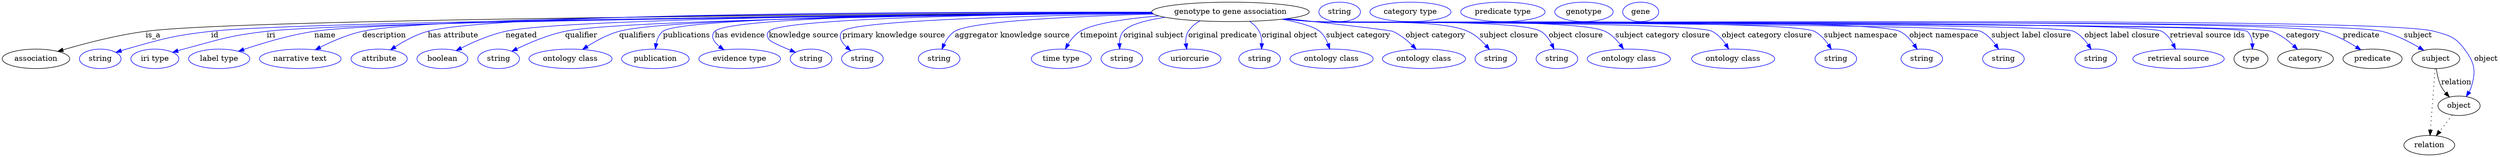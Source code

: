 digraph {
	graph [bb="0,0,4615.4,283"];
	node [label="\N"];
	"genotype to gene association"	[height=0.5,
		label="genotype to gene association",
		pos="2270.4,265",
		width=4.0441];
	association	[height=0.5,
		pos="62.394,178",
		width=1.7332];
	"genotype to gene association" -> association	[label=is_a,
		lp="279.39,221.5",
		pos="e,102.71,191.77 2125.1,263.34 1695.2,261.14 447.77,252.75 265.39,229 212.36,222.09 153.12,206.57 112.39,194.64"];
	id	[color=blue,
		height=0.5,
		label=string,
		pos="181.39,178",
		width=1.0652];
	"genotype to gene association" -> id	[color=blue,
		label=id,
		lp="393.39,221.5",
		pos="e,210.39,189.97 2125.6,262.88 1714.1,259.49 556.95,248.33 386.39,229 315.55,220.97 298.04,215.28 229.39,196 226.29,195.13 223.09,\
194.16 219.89,193.14",
		style=solid];
	iri	[color=blue,
		height=0.5,
		label="iri type",
		pos="282.39,178",
		width=1.2277];
	"genotype to gene association" -> iri	[color=blue,
		label=iri,
		lp="496.39,221.5",
		pos="e,315.33,190.11 2125.7,262.76 1729.9,259.15 648.6,247.67 488.39,229 419.3,220.95 402.59,213.98 335.39,196 332.03,195.1 328.55,194.11 \
325.07,193.09",
		style=solid];
	name	[color=blue,
		height=0.5,
		label="label type",
		pos="401.39,178",
		width=1.5707];
	"genotype to gene association" -> name	[color=blue,
		label=name,
		lp="596.39,221.5",
		pos="e,436.99,192.1 2125.6,263.14 1743.4,260.58 727.06,251.69 576.39,229 531.46,222.23 481.79,207.29 446.88,195.49",
		style=solid];
	description	[color=blue,
		height=0.5,
		label="narrative text",
		pos="551.39,178",
		width=2.0943];
	"genotype to gene association" -> description	[color=blue,
		label=description,
		lp="704.89,221.5",
		pos="e,579.12,194.99 2124.9,264.09 1756.2,263.85 804.37,260.18 664.39,229 637.76,223.07 609.7,210.69 588.21,199.73",
		style=solid];
	"has attribute"	[color=blue,
		height=0.5,
		label=attribute,
		pos="696.39,178",
		width=1.4443];
	"genotype to gene association" -> "has attribute"	[color=blue,
		label="has attribute",
		lp="832.39,221.5",
		pos="e,717.39,194.73 2124.6,264.57 1775.7,265.35 911.92,263.71 785.39,229 764.2,223.19 742.65,211.27 726.06,200.53",
		style=solid];
	negated	[color=blue,
		height=0.5,
		label=boolean,
		pos="813.39,178",
		width=1.2999];
	"genotype to gene association" -> negated	[color=blue,
		label=negated,
		lp="958.39,221.5",
		pos="e,838.7,193.27 2125.3,263.32 1802.4,261.35 1043.5,254.1 929.39,229 900.72,222.69 870.31,209.31 847.83,197.97",
		style=solid];
	qualifier	[color=blue,
		height=0.5,
		label=string,
		pos="916.39,178",
		width=1.0652];
	"genotype to gene association" -> qualifier	[color=blue,
		label=qualifier,
		lp="1069.4,221.5",
		pos="e,941,192.08 2125.7,262.78 1823.1,259.81 1143,250.79 1039.4,229 1007.9,222.38 974.24,208.13 950.09,196.53",
		style=solid];
	qualifiers	[color=blue,
		height=0.5,
		label="ontology class",
		pos="1049.4,178",
		width=2.1304];
	"genotype to gene association" -> qualifiers	[color=blue,
		label=qualifiers,
		lp="1172.9,221.5",
		pos="e,1071.8,195.41 2125.2,263.33 1841.2,261.46 1231.8,254.49 1139.4,229 1118.5,223.23 1097.1,211.67 1080.5,201.12",
		style=solid];
	publications	[color=blue,
		height=0.5,
		label=publication,
		pos="1206.4,178",
		width=1.7332];
	"genotype to gene association" -> publications	[color=blue,
		label=publications,
		lp="1264.4,221.5",
		pos="e,1206.3,196.18 2125.1,263.66 1845.2,262.38 1255.3,256.43 1220.4,229 1213.4,223.48 1209.7,214.73 1207.8,206.08",
		style=solid];
	"has evidence"	[color=blue,
		height=0.5,
		label="evidence type",
		pos="1362.4,178",
		width=2.0943];
	"genotype to gene association" -> "has evidence"	[color=blue,
		label="has evidence",
		lp="1362.9,221.5",
		pos="e,1333.2,194.71 2125,263.9 1864.8,262.99 1343.9,257.58 1316.4,229 1307.6,219.91 1314.2,209.68 1324.9,200.86",
		style=solid];
	"knowledge source"	[color=blue,
		height=0.5,
		label=string,
		pos="1494.4,178",
		width=1.0652];
	"genotype to gene association" -> "knowledge source"	[color=blue,
		label="knowledge source",
		lp="1480.9,221.5",
		pos="e,1465.6,190.14 2125.3,263.22 1888,261.21 1440.5,254.11 1416.4,229 1411.8,224.19 1412.8,219.6 1416.4,214 1418.9,210.08 1437.8,201.57 \
1456.3,193.92",
		style=solid];
	"primary knowledge source"	[color=blue,
		height=0.5,
		label=string,
		pos="1589.4,178",
		width=1.0652];
	"genotype to gene association" -> "primary knowledge source"	[color=blue,
		label="primary knowledge source",
		lp="1647.4,221.5",
		pos="e,1567.9,193.09 2126.6,262.01 1922.7,258.48 1571.9,249.45 1552.4,229 1543.8,220 1550.4,208.99 1560.3,199.59",
		style=solid];
	"aggregator knowledge source"	[color=blue,
		height=0.5,
		label=string,
		pos="1731.4,178",
		width=1.0652];
	"genotype to gene association" -> "aggregator knowledge source"	[color=blue,
		label="aggregator knowledge source",
		lp="1866.9,221.5",
		pos="e,1736.5,195.92 2128.2,261.03 1988.2,257.02 1791,248.06 1760.4,229 1751.5,223.49 1745.1,214.21 1740.6,205.14",
		style=solid];
	timepoint	[color=blue,
		height=0.5,
		label="time type",
		pos="1957.4,178",
		width=1.5346];
	"genotype to gene association" -> timepoint	[color=blue,
		label=timepoint,
		lp="2027.4,221.5",
		pos="e,1964.9,196.26 2137.7,257.47 2078.7,252.52 2017.1,243.92 1992.4,229 1983,223.34 1975.5,214.08 1969.9,205.06",
		style=solid];
	"original subject"	[color=blue,
		height=0.5,
		label=string,
		pos="2069.4,178",
		width=1.0652];
	"genotype to gene association" -> "original subject"	[color=blue,
		label="original subject",
		lp="2128.4,221.5",
		pos="e,2065.5,196.32 2149.4,254.93 2115,249.77 2083.7,241.67 2072.4,229 2066.9,222.88 2065.1,214.5 2064.9,206.34",
		style=solid];
	"original predicate"	[color=blue,
		height=0.5,
		label=uriorcurie,
		pos="2195.4,178",
		width=1.5887];
	"genotype to gene association" -> "original predicate"	[color=blue,
		label="original predicate",
		lp="2255.9,221.5",
		pos="e,2189.6,196.05 2214.1,248.37 2205.5,243.53 2197.7,237.22 2192.4,229 2188.1,222.3 2187.2,213.98 2187.9,206.06",
		style=solid];
	"original object"	[color=blue,
		height=0.5,
		label=string,
		pos="2324.4,178",
		width=1.0652];
	"genotype to gene association" -> "original object"	[color=blue,
		label="original object",
		lp="2379.9,221.5",
		pos="e,2327.9,196.23 2305.9,247.5 2312.9,242.57 2319.3,236.44 2323.4,229 2327.1,222.2 2328.4,214.06 2328.4,206.33",
		style=solid];
	"subject category"	[color=blue,
		height=0.5,
		label="ontology class",
		pos="2457.4,178",
		width=2.1304];
	"genotype to gene association" -> "subject category"	[color=blue,
		label="subject category",
		lp="2506.9,221.5",
		pos="e,2454,196.3 2366,251.3 2395.8,245.74 2423.9,238.33 2435.4,229 2442.6,223.15 2447.5,214.48 2450.8,205.99",
		style=solid];
	"object category"	[color=blue,
		height=0.5,
		label="ontology class",
		pos="2628.4,178",
		width=2.1304];
	"genotype to gene association" -> "object category"	[color=blue,
		label="object category",
		lp="2649.9,221.5",
		pos="e,2614,195.88 2375.2,252.49 2459.9,243.08 2565.8,231.01 2570.4,229 2584,223.04 2596.7,212.77 2606.8,203.09",
		style=solid];
	"subject closure"	[color=blue,
		height=0.5,
		label=string,
		pos="2761.4,178",
		width=1.0652];
	"genotype to gene association" -> "subject closure"	[color=blue,
		label="subject closure",
		lp="2785.9,221.5",
		pos="e,2749.7,195.17 2372.5,252.13 2390.1,250.27 2408.3,248.48 2425.4,247 2488.4,241.55 2651.5,254.47 2709.4,229 2722.4,223.27 2734.1,\
212.77 2743.1,202.88",
		style=solid];
	"object closure"	[color=blue,
		height=0.5,
		label=string,
		pos="2874.4,178",
		width=1.0652];
	"genotype to gene association" -> "object closure"	[color=blue,
		label="object closure",
		lp="2909.4,221.5",
		pos="e,2869,196.03 2371.2,251.97 2389.2,250.09 2407.8,248.34 2425.4,247 2471.9,243.46 2804.3,252.82 2844.4,229 2853.4,223.62 2860.1,214.37 \
2864.8,205.28",
		style=solid];
	"subject category closure"	[color=blue,
		height=0.5,
		label="ontology class",
		pos="3007.4,178",
		width=2.1304];
	"genotype to gene association" -> "subject category closure"	[color=blue,
		label="subject category closure",
		lp="3069.9,221.5",
		pos="e,2997.5,196.24 2370.3,251.91 2388.6,250.02 2407.6,248.27 2425.4,247 2485.1,242.74 2909.3,254.55 2963.4,229 2974.7,223.65 2984.3,\
213.88 2991.7,204.39",
		style=solid];
	"object category closure"	[color=blue,
		height=0.5,
		label="ontology class",
		pos="3200.4,178",
		width=2.1304];
	"genotype to gene association" -> "object category closure"	[color=blue,
		label="object category closure",
		lp="3262.9,221.5",
		pos="e,3192.1,196.23 2369.9,251.82 2388.3,249.93 2407.4,248.2 2425.4,247 2466.2,244.27 3124.9,247.39 3161.4,229 3171.8,223.75 3180.3,\
214.26 3186.7,204.95",
		style=solid];
	"subject namespace"	[color=blue,
		height=0.5,
		label=string,
		pos="3390.4,178",
		width=1.0652];
	"genotype to gene association" -> "subject namespace"	[color=blue,
		label="subject namespace",
		lp="3436.4,221.5",
		pos="e,3382.1,195.76 2369.5,251.79 2388.1,249.89 2407.3,248.17 2425.4,247 2476.7,243.69 3304.3,251.71 3350.4,229 3361.2,223.66 3370.1,\
213.84 3376.7,204.3",
		style=solid];
	"object namespace"	[color=blue,
		height=0.5,
		label=string,
		pos="3549.4,178",
		width=1.0652];
	"genotype to gene association" -> "object namespace"	[color=blue,
		label="object namespace",
		lp="3590.4,221.5",
		pos="e,3540.8,195.79 2369.5,251.75 2388,249.85 2407.3,248.14 2425.4,247 2485.5,243.22 3454.2,255.19 3508.4,229 3519.4,223.69 3528.4,213.87 \
3535.2,204.33",
		style=solid];
	"subject label closure"	[color=blue,
		height=0.5,
		label=string,
		pos="3700.4,178",
		width=1.0652];
	"genotype to gene association" -> "subject label closure"	[color=blue,
		label="subject label closure",
		lp="3752.4,221.5",
		pos="e,3691.5,195.81 2369.1,251.76 2387.8,249.85 2407.2,248.13 2425.4,247 2459.6,244.88 3627.5,243.69 3658.4,229 3669.5,223.71 3678.8,\
213.9 3685.7,204.36",
		style=solid];
	"object label closure"	[color=blue,
		height=0.5,
		label=string,
		pos="3871.4,178",
		width=1.0652];
	"genotype to gene association" -> "object label closure"	[color=blue,
		label="object label closure",
		lp="3919.9,221.5",
		pos="e,3862.8,195.8 2369.1,251.74 2387.8,249.82 2407.2,248.11 2425.4,247 2464.4,244.62 3795.2,245.92 3830.4,229 3841.4,223.71 3850.4,\
213.89 3857.2,204.35",
		style=solid];
	"retrieval source ids"	[color=blue,
		height=0.5,
		label="retrieval source",
		pos="4024.4,178",
		width=2.347];
	"genotype to gene association" -> "retrieval source ids"	[color=blue,
		label="retrieval source ids",
		lp="4077.9,221.5",
		pos="e,4018.7,196.17 2369.1,251.72 2387.8,249.81 2407.2,248.1 2425.4,247 2468.9,244.37 3955.5,250.4 3993.4,229 4002.6,223.79 4009.5,214.57 \
4014.4,205.45",
		style=solid];
	type	[height=0.5,
		pos="4158.4,178",
		width=0.86659];
	"genotype to gene association" -> type	[color=blue,
		label=type,
		lp="4176.4,221.5",
		pos="e,4161.1,195.99 2369.1,251.7 2387.8,249.79 2407.2,248.09 2425.4,247 2449.3,245.57 4133.4,244.83 4151.4,229 4157.9,223.32 4160.4,\
214.65 4161.1,206.12",
		style=solid];
	category	[height=0.5,
		pos="4259.4,178",
		width=1.4263];
	"genotype to gene association" -> category	[color=blue,
		label=category,
		lp="4254.9,221.5",
		pos="e,4244.7,195.48 2369.1,251.7 2387.8,249.79 2407.2,248.09 2425.4,247 2474.5,244.06 4150,245.43 4196.4,229 4211.6,223.6 4226,212.84 \
4237.1,202.68",
		style=solid];
	predicate	[height=0.5,
		pos="4383.4,178",
		width=1.5165];
	"genotype to gene association" -> predicate	[color=blue,
		label=predicate,
		lp="4362.4,221.5",
		pos="e,4361.7,194.58 2369.1,251.69 2387.8,249.78 2407.2,248.09 2425.4,247 2528.8,240.84 4190,254.78 4290.4,229 4312.8,223.25 4335.7,211.04 \
4353.1,200.13",
		style=solid];
	subject	[height=0.5,
		pos="4500.4,178",
		width=1.2277];
	"genotype to gene association" -> subject	[color=blue,
		label=subject,
		lp="4467.4,221.5",
		pos="e,4478.1,193.87 2369.1,251.68 2387.8,249.77 2407.2,248.08 2425.4,247 2534.9,240.51 4293.7,254.7 4400.4,229 4424.9,223.1 4450.2,210.34 \
4469.3,199.18",
		style=solid];
	object	[height=0.5,
		pos="4543.4,91",
		width=1.0832];
	"genotype to gene association" -> object	[color=blue,
		label=object,
		lp="4593.4,178",
		pos="e,4556.8,108.09 2368.7,251.72 2387.5,249.79 2407,248.08 2425.4,247 2482.9,243.61 4441.9,244.39 4497.4,229 4525.2,221.28 4536.2,219.22 \
4553.4,196 4572,170.92 4575.3,156.9 4566.4,127 4565.4,123.55 4563.9,120.13 4562.1,116.85",
		style=solid];
	association_type	[color=blue,
		height=0.5,
		label=string,
		pos="2472.4,265",
		width=1.0652];
	association_category	[color=blue,
		height=0.5,
		label="category type",
		pos="2603.4,265",
		width=2.0762];
	"genotype to gene association_predicate"	[color=blue,
		height=0.5,
		label="predicate type",
		pos="2774.4,265",
		width=2.1665];
	subject -> object	[label=relation,
		lp="4538.4,134.5",
		pos="e,4525.5,107.23 4501.5,159.55 4502.7,149.57 4505.2,137.07 4510.4,127 4512.6,122.68 4515.5,118.52 4518.7,114.66"];
	relation	[height=0.5,
		pos="4488.4,18",
		width=1.2999];
	subject -> relation	[pos="e,4489.7,36.188 4499.1,159.79 4497,132.48 4493,78.994 4490.5,46.38",
		style=dotted];
	"genotype to gene association_subject"	[color=blue,
		height=0.5,
		label=genotype,
		pos="2924.4,265",
		width=1.4985];
	object -> relation	[pos="e,4501.2,35.54 4530.9,73.889 4524,64.939 4515.2,53.617 4507.4,43.584",
		style=dotted];
	"genotype to gene association_object"	[color=blue,
		height=0.5,
		label=gene,
		pos="3029.4,265",
		width=0.92075];
}
